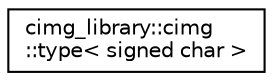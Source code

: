 digraph G
{
  edge [fontname="Helvetica",fontsize="10",labelfontname="Helvetica",labelfontsize="10"];
  node [fontname="Helvetica",fontsize="10",shape=record];
  rankdir="LR";
  Node1 [label="cimg_library::cimg\l::type\< signed char \>",height=0.2,width=0.4,color="black", fillcolor="white", style="filled",URL="$structcimg__library_1_1cimg_1_1type_3_01signed_01char_01_4.html"];
}

